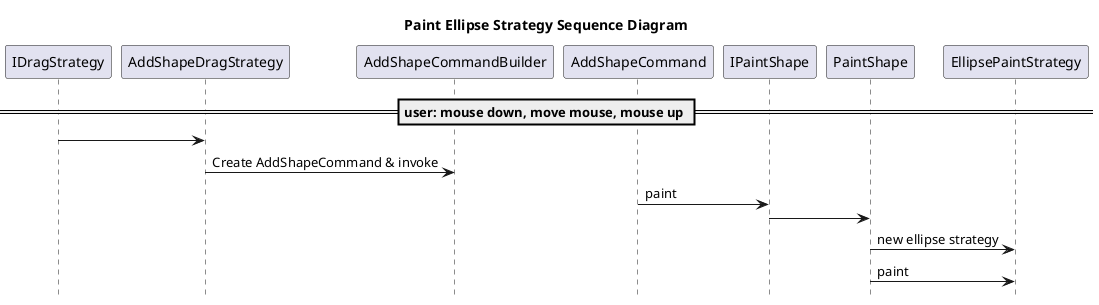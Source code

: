 @startuml paint ellipse strategy sequence diagram 
hide footbox
title Paint Ellipse Strategy Sequence Diagram

== user: mouse down, move mouse, mouse up ==
IDragStrategy -> AddShapeDragStrategy 
AddShapeDragStrategy -> AddShapeCommandBuilder : Create AddShapeCommand & invoke

AddShapeCommand -> IPaintShape : paint
IPaintShape -> PaintShape
PaintShape -> EllipsePaintStrategy: new ellipse strategy
PaintShape -> EllipsePaintStrategy : paint
@enduml